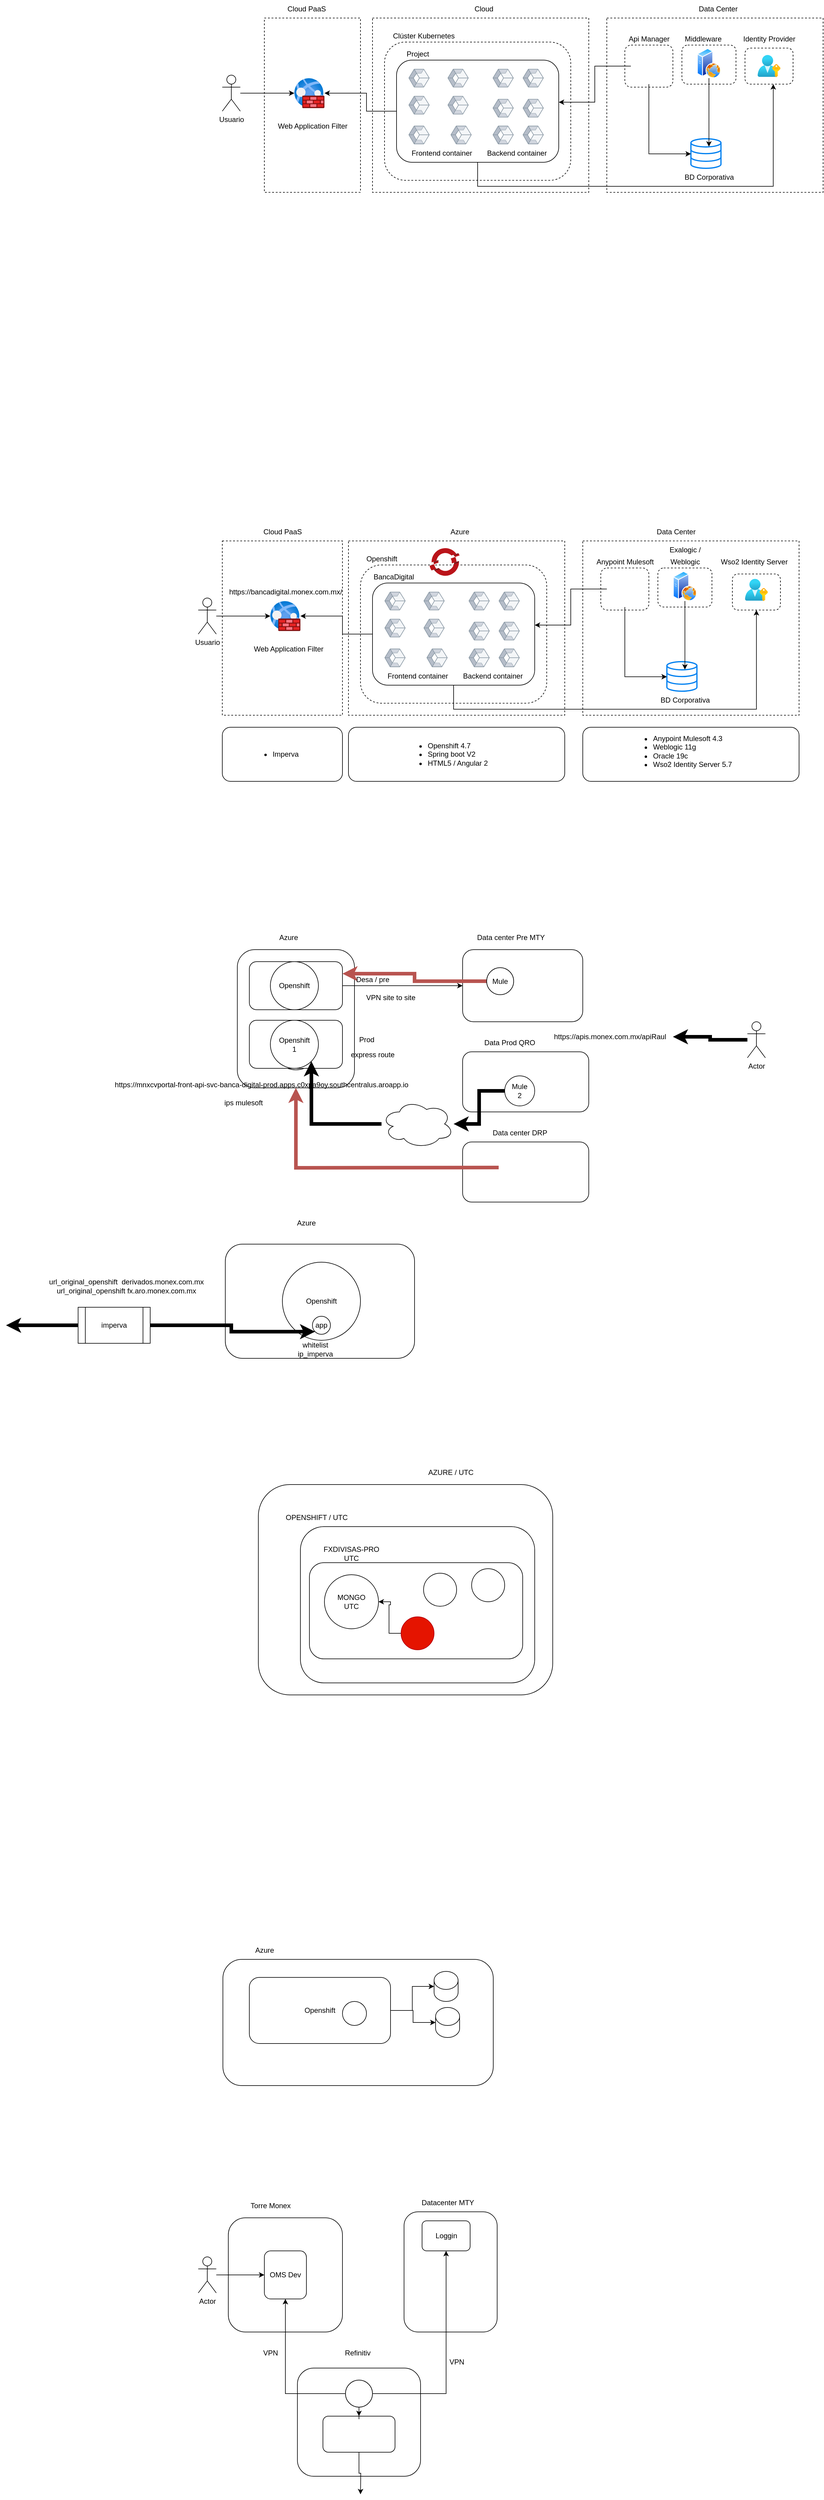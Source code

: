 <mxfile version="21.1.7" type="github">
  <diagram id="5sx0JKpwkeIpEaDB6d_M" name="Página-1">
    <mxGraphModel dx="1894" dy="413" grid="1" gridSize="10" guides="1" tooltips="1" connect="1" arrows="1" fold="1" page="1" pageScale="1" pageWidth="1100" pageHeight="850" math="0" shadow="0">
      <root>
        <mxCell id="0" />
        <mxCell id="1" parent="0" />
        <mxCell id="AOJwUy35XkBBClN1Ieuf-7" value="" style="rounded=0;whiteSpace=wrap;html=1;dashed=1;" parent="1" vertex="1">
          <mxGeometry x="120" y="230" width="160" height="290" as="geometry" />
        </mxCell>
        <mxCell id="AOJwUy35XkBBClN1Ieuf-3" value="" style="aspect=fixed;html=1;points=[];align=center;image;fontSize=12;image=img/lib/azure2/networking/Web_Application_Firewall_Policies_WAF.svg;" parent="1" vertex="1">
          <mxGeometry x="170" y="330" width="50" height="50" as="geometry" />
        </mxCell>
        <mxCell id="AOJwUy35XkBBClN1Ieuf-5" style="edgeStyle=orthogonalEdgeStyle;rounded=0;orthogonalLoop=1;jettySize=auto;html=1;" parent="1" source="AOJwUy35XkBBClN1Ieuf-4" target="AOJwUy35XkBBClN1Ieuf-3" edge="1">
          <mxGeometry relative="1" as="geometry" />
        </mxCell>
        <mxCell id="AOJwUy35XkBBClN1Ieuf-4" value="Usuario" style="shape=umlActor;verticalLabelPosition=bottom;verticalAlign=top;html=1;outlineConnect=0;" parent="1" vertex="1">
          <mxGeometry x="50" y="325" width="30" height="60" as="geometry" />
        </mxCell>
        <mxCell id="AOJwUy35XkBBClN1Ieuf-6" value="Web Application Filter" style="text;html=1;align=center;verticalAlign=middle;resizable=0;points=[];autosize=1;strokeColor=none;fillColor=none;" parent="1" vertex="1">
          <mxGeometry x="130" y="395" width="140" height="30" as="geometry" />
        </mxCell>
        <mxCell id="AOJwUy35XkBBClN1Ieuf-9" value="" style="rounded=0;whiteSpace=wrap;html=1;dashed=1;" parent="1" vertex="1">
          <mxGeometry x="300" y="230" width="360" height="290" as="geometry" />
        </mxCell>
        <mxCell id="AOJwUy35XkBBClN1Ieuf-10" value="Cloud" style="text;html=1;align=center;verticalAlign=middle;resizable=0;points=[];autosize=1;strokeColor=none;fillColor=none;" parent="1" vertex="1">
          <mxGeometry x="460" y="200" width="50" height="30" as="geometry" />
        </mxCell>
        <mxCell id="AOJwUy35XkBBClN1Ieuf-11" value="" style="rounded=1;whiteSpace=wrap;html=1;dashed=1;" parent="1" vertex="1">
          <mxGeometry x="320" y="270" width="310" height="230" as="geometry" />
        </mxCell>
        <mxCell id="AOJwUy35XkBBClN1Ieuf-12" value="" style="rounded=0;whiteSpace=wrap;html=1;dashed=1;" parent="1" vertex="1">
          <mxGeometry x="690" y="230" width="360" height="290" as="geometry" />
        </mxCell>
        <mxCell id="AOJwUy35XkBBClN1Ieuf-13" value="Cloud PaaS" style="text;html=1;align=center;verticalAlign=middle;resizable=0;points=[];autosize=1;strokeColor=none;fillColor=none;" parent="1" vertex="1">
          <mxGeometry x="145" y="200" width="90" height="30" as="geometry" />
        </mxCell>
        <mxCell id="AOJwUy35XkBBClN1Ieuf-14" value="Data Center" style="text;html=1;align=center;verticalAlign=middle;resizable=0;points=[];autosize=1;strokeColor=none;fillColor=none;" parent="1" vertex="1">
          <mxGeometry x="830" y="200" width="90" height="30" as="geometry" />
        </mxCell>
        <mxCell id="AOJwUy35XkBBClN1Ieuf-15" value="" style="html=1;verticalLabelPosition=bottom;align=center;labelBackgroundColor=#ffffff;verticalAlign=top;strokeWidth=2;strokeColor=#0080F0;shadow=0;dashed=0;shape=mxgraph.ios7.icons.data;" parent="1" vertex="1">
          <mxGeometry x="830" y="430.9" width="50" height="49.1" as="geometry" />
        </mxCell>
        <mxCell id="AOJwUy35XkBBClN1Ieuf-16" value="BD Corporativa" style="text;html=1;align=center;verticalAlign=middle;resizable=0;points=[];autosize=1;strokeColor=none;fillColor=none;" parent="1" vertex="1">
          <mxGeometry x="805" y="480" width="110" height="30" as="geometry" />
        </mxCell>
        <mxCell id="AOJwUy35XkBBClN1Ieuf-19" value="" style="rounded=1;whiteSpace=wrap;html=1;dashed=1;" parent="1" vertex="1">
          <mxGeometry x="920" y="280" width="80" height="60" as="geometry" />
        </mxCell>
        <mxCell id="AOJwUy35XkBBClN1Ieuf-18" value="" style="aspect=fixed;html=1;points=[];align=center;image;fontSize=12;image=img/lib/azure2/azure_stack/User_Subscriptions.svg;dashed=1;" parent="1" vertex="1">
          <mxGeometry x="941" y="291.56" width="38" height="36.88" as="geometry" />
        </mxCell>
        <mxCell id="AOJwUy35XkBBClN1Ieuf-20" value="Identity Provider" style="text;html=1;align=center;verticalAlign=middle;resizable=0;points=[];autosize=1;strokeColor=none;fillColor=none;" parent="1" vertex="1">
          <mxGeometry x="905" y="250" width="110" height="30" as="geometry" />
        </mxCell>
        <mxCell id="AOJwUy35XkBBClN1Ieuf-21" value="" style="rounded=1;whiteSpace=wrap;html=1;dashed=1;" parent="1" vertex="1">
          <mxGeometry x="720" y="275" width="80" height="70" as="geometry" />
        </mxCell>
        <mxCell id="AOJwUy35XkBBClN1Ieuf-22" value="Api Manager" style="text;html=1;align=center;verticalAlign=middle;resizable=0;points=[];autosize=1;strokeColor=none;fillColor=none;" parent="1" vertex="1">
          <mxGeometry x="715" y="250" width="90" height="30" as="geometry" />
        </mxCell>
        <mxCell id="AOJwUy35XkBBClN1Ieuf-46" style="edgeStyle=orthogonalEdgeStyle;rounded=0;orthogonalLoop=1;jettySize=auto;html=1;" parent="1" source="AOJwUy35XkBBClN1Ieuf-24" target="AOJwUy35XkBBClN1Ieuf-15" edge="1">
          <mxGeometry relative="1" as="geometry">
            <Array as="points">
              <mxPoint x="760" y="456" />
            </Array>
          </mxGeometry>
        </mxCell>
        <mxCell id="AOJwUy35XkBBClN1Ieuf-48" style="edgeStyle=orthogonalEdgeStyle;rounded=0;orthogonalLoop=1;jettySize=auto;html=1;entryX=1;entryY=0.412;entryDx=0;entryDy=0;entryPerimeter=0;" parent="1" source="AOJwUy35XkBBClN1Ieuf-24" target="AOJwUy35XkBBClN1Ieuf-30" edge="1">
          <mxGeometry relative="1" as="geometry" />
        </mxCell>
        <mxCell id="AOJwUy35XkBBClN1Ieuf-24" value="" style="shape=image;verticalLabelPosition=bottom;labelBackgroundColor=default;verticalAlign=top;aspect=fixed;imageAspect=0;image=https://blogs.sap.com/wp-content/uploads/2018/08/API.png;" parent="1" vertex="1">
          <mxGeometry x="730" y="280" width="60" height="60" as="geometry" />
        </mxCell>
        <mxCell id="AOJwUy35XkBBClN1Ieuf-25" value="Clúster Kubernetes" style="text;html=1;align=center;verticalAlign=middle;resizable=0;points=[];autosize=1;strokeColor=none;fillColor=none;" parent="1" vertex="1">
          <mxGeometry x="320" y="245" width="130" height="30" as="geometry" />
        </mxCell>
        <mxCell id="AOJwUy35XkBBClN1Ieuf-27" value="" style="rounded=1;whiteSpace=wrap;html=1;dashed=1;" parent="1" vertex="1">
          <mxGeometry x="815" y="275" width="90" height="65" as="geometry" />
        </mxCell>
        <mxCell id="AOJwUy35XkBBClN1Ieuf-28" value="Middleware" style="text;html=1;align=center;verticalAlign=middle;resizable=0;points=[];autosize=1;strokeColor=none;fillColor=none;" parent="1" vertex="1">
          <mxGeometry x="810" y="250" width="80" height="30" as="geometry" />
        </mxCell>
        <mxCell id="AOJwUy35XkBBClN1Ieuf-47" style="edgeStyle=orthogonalEdgeStyle;rounded=0;orthogonalLoop=1;jettySize=auto;html=1;entryX=0.6;entryY=0.267;entryDx=0;entryDy=0;entryPerimeter=0;" parent="1" source="AOJwUy35XkBBClN1Ieuf-29" target="AOJwUy35XkBBClN1Ieuf-15" edge="1">
          <mxGeometry relative="1" as="geometry" />
        </mxCell>
        <mxCell id="AOJwUy35XkBBClN1Ieuf-29" value="" style="aspect=fixed;perimeter=ellipsePerimeter;html=1;align=center;shadow=0;dashed=0;spacingTop=3;image;image=img/lib/active_directory/web_server.svg;" parent="1" vertex="1">
          <mxGeometry x="840" y="280" width="40" height="50" as="geometry" />
        </mxCell>
        <mxCell id="AOJwUy35XkBBClN1Ieuf-52" style="edgeStyle=orthogonalEdgeStyle;rounded=0;orthogonalLoop=1;jettySize=auto;html=1;entryX=0.588;entryY=1;entryDx=0;entryDy=0;entryPerimeter=0;" parent="1" source="AOJwUy35XkBBClN1Ieuf-30" target="AOJwUy35XkBBClN1Ieuf-19" edge="1">
          <mxGeometry relative="1" as="geometry">
            <Array as="points">
              <mxPoint x="475" y="510" />
              <mxPoint x="967" y="510" />
            </Array>
          </mxGeometry>
        </mxCell>
        <mxCell id="AOJwUy35XkBBClN1Ieuf-30" value="" style="rounded=1;whiteSpace=wrap;html=1;" parent="1" vertex="1">
          <mxGeometry x="340" y="300" width="270" height="170" as="geometry" />
        </mxCell>
        <mxCell id="AOJwUy35XkBBClN1Ieuf-31" value="Project" style="text;html=1;align=center;verticalAlign=middle;resizable=0;points=[];autosize=1;strokeColor=none;fillColor=none;" parent="1" vertex="1">
          <mxGeometry x="345" y="275" width="60" height="30" as="geometry" />
        </mxCell>
        <mxCell id="AOJwUy35XkBBClN1Ieuf-32" value="" style="aspect=fixed;perimeter=ellipsePerimeter;html=1;align=center;fontSize=12;verticalAlign=top;fontColor=#364149;shadow=0;dashed=0;image;image=img/lib/cumulus/container.svg;" parent="1" vertex="1">
          <mxGeometry x="360" y="314.45" width="35" height="31.12" as="geometry" />
        </mxCell>
        <mxCell id="AOJwUy35XkBBClN1Ieuf-33" value="" style="aspect=fixed;perimeter=ellipsePerimeter;html=1;align=center;fontSize=12;verticalAlign=top;fontColor=#364149;shadow=0;dashed=0;image;image=img/lib/cumulus/container.svg;" parent="1" vertex="1">
          <mxGeometry x="360" y="359.44" width="35" height="31.12" as="geometry" />
        </mxCell>
        <mxCell id="AOJwUy35XkBBClN1Ieuf-34" value="" style="aspect=fixed;perimeter=ellipsePerimeter;html=1;align=center;fontSize=12;verticalAlign=top;fontColor=#364149;shadow=0;dashed=0;image;image=img/lib/cumulus/container.svg;" parent="1" vertex="1">
          <mxGeometry x="425" y="314.45" width="35" height="31.12" as="geometry" />
        </mxCell>
        <mxCell id="AOJwUy35XkBBClN1Ieuf-35" value="" style="aspect=fixed;perimeter=ellipsePerimeter;html=1;align=center;fontSize=12;verticalAlign=top;fontColor=#364149;shadow=0;dashed=0;image;image=img/lib/cumulus/container.svg;" parent="1" vertex="1">
          <mxGeometry x="425" y="359.44" width="35" height="31.12" as="geometry" />
        </mxCell>
        <mxCell id="AOJwUy35XkBBClN1Ieuf-36" value="" style="aspect=fixed;perimeter=ellipsePerimeter;html=1;align=center;fontSize=12;verticalAlign=top;fontColor=#364149;shadow=0;dashed=0;image;image=img/lib/cumulus/container.svg;" parent="1" vertex="1">
          <mxGeometry x="360" y="409" width="35" height="31.12" as="geometry" />
        </mxCell>
        <mxCell id="AOJwUy35XkBBClN1Ieuf-37" value="" style="aspect=fixed;perimeter=ellipsePerimeter;html=1;align=center;fontSize=12;verticalAlign=top;fontColor=#364149;shadow=0;dashed=0;image;image=img/lib/cumulus/container.svg;" parent="1" vertex="1">
          <mxGeometry x="430" y="409" width="35" height="31.12" as="geometry" />
        </mxCell>
        <mxCell id="AOJwUy35XkBBClN1Ieuf-38" value="" style="aspect=fixed;perimeter=ellipsePerimeter;html=1;align=center;fontSize=12;verticalAlign=top;fontColor=#364149;shadow=0;dashed=0;image;image=img/lib/cumulus/container.svg;" parent="1" vertex="1">
          <mxGeometry x="500" y="314.45" width="35" height="31.12" as="geometry" />
        </mxCell>
        <mxCell id="AOJwUy35XkBBClN1Ieuf-39" value="" style="aspect=fixed;perimeter=ellipsePerimeter;html=1;align=center;fontSize=12;verticalAlign=top;fontColor=#364149;shadow=0;dashed=0;image;image=img/lib/cumulus/container.svg;" parent="1" vertex="1">
          <mxGeometry x="500" y="364.44" width="35" height="31.12" as="geometry" />
        </mxCell>
        <mxCell id="AOJwUy35XkBBClN1Ieuf-40" value="" style="aspect=fixed;perimeter=ellipsePerimeter;html=1;align=center;fontSize=12;verticalAlign=top;fontColor=#364149;shadow=0;dashed=0;image;image=img/lib/cumulus/container.svg;" parent="1" vertex="1">
          <mxGeometry x="500" y="409" width="35" height="31.12" as="geometry" />
        </mxCell>
        <mxCell id="AOJwUy35XkBBClN1Ieuf-41" value="" style="aspect=fixed;perimeter=ellipsePerimeter;html=1;align=center;fontSize=12;verticalAlign=top;fontColor=#364149;shadow=0;dashed=0;image;image=img/lib/cumulus/container.svg;" parent="1" vertex="1">
          <mxGeometry x="550" y="314.45" width="35" height="31.12" as="geometry" />
        </mxCell>
        <mxCell id="AOJwUy35XkBBClN1Ieuf-42" value="" style="aspect=fixed;perimeter=ellipsePerimeter;html=1;align=center;fontSize=12;verticalAlign=top;fontColor=#364149;shadow=0;dashed=0;image;image=img/lib/cumulus/container.svg;" parent="1" vertex="1">
          <mxGeometry x="550" y="364.44" width="35" height="31.12" as="geometry" />
        </mxCell>
        <mxCell id="AOJwUy35XkBBClN1Ieuf-43" value="" style="aspect=fixed;perimeter=ellipsePerimeter;html=1;align=center;fontSize=12;verticalAlign=top;fontColor=#364149;shadow=0;dashed=0;image;image=img/lib/cumulus/container.svg;" parent="1" vertex="1">
          <mxGeometry x="550" y="409" width="35" height="31.12" as="geometry" />
        </mxCell>
        <mxCell id="AOJwUy35XkBBClN1Ieuf-44" value="Frontend container" style="text;html=1;align=center;verticalAlign=middle;resizable=0;points=[];autosize=1;strokeColor=none;fillColor=none;" parent="1" vertex="1">
          <mxGeometry x="355" y="440.12" width="120" height="30" as="geometry" />
        </mxCell>
        <mxCell id="AOJwUy35XkBBClN1Ieuf-45" value="Backend container" style="text;html=1;align=center;verticalAlign=middle;resizable=0;points=[];autosize=1;strokeColor=none;fillColor=none;" parent="1" vertex="1">
          <mxGeometry x="480" y="440.45" width="120" height="30" as="geometry" />
        </mxCell>
        <mxCell id="AOJwUy35XkBBClN1Ieuf-50" style="edgeStyle=orthogonalEdgeStyle;rounded=0;orthogonalLoop=1;jettySize=auto;html=1;exitX=0;exitY=0.5;exitDx=0;exitDy=0;" parent="1" source="AOJwUy35XkBBClN1Ieuf-30" target="AOJwUy35XkBBClN1Ieuf-3" edge="1">
          <mxGeometry relative="1" as="geometry">
            <Array as="points">
              <mxPoint x="290" y="385" />
              <mxPoint x="290" y="355" />
            </Array>
          </mxGeometry>
        </mxCell>
        <mxCell id="AOJwUy35XkBBClN1Ieuf-53" value="" style="rounded=0;whiteSpace=wrap;html=1;dashed=1;" parent="1" vertex="1">
          <mxGeometry x="50" y="1100" width="200" height="290" as="geometry" />
        </mxCell>
        <mxCell id="AOJwUy35XkBBClN1Ieuf-54" value="" style="aspect=fixed;html=1;points=[];align=center;image;fontSize=12;image=img/lib/azure2/networking/Web_Application_Firewall_Policies_WAF.svg;" parent="1" vertex="1">
          <mxGeometry x="130" y="1200" width="50" height="50" as="geometry" />
        </mxCell>
        <mxCell id="AOJwUy35XkBBClN1Ieuf-55" style="edgeStyle=orthogonalEdgeStyle;rounded=0;orthogonalLoop=1;jettySize=auto;html=1;" parent="1" source="AOJwUy35XkBBClN1Ieuf-56" target="AOJwUy35XkBBClN1Ieuf-54" edge="1">
          <mxGeometry relative="1" as="geometry" />
        </mxCell>
        <mxCell id="AOJwUy35XkBBClN1Ieuf-56" value="Usuario" style="shape=umlActor;verticalLabelPosition=bottom;verticalAlign=top;html=1;outlineConnect=0;" parent="1" vertex="1">
          <mxGeometry x="10" y="1195" width="30" height="60" as="geometry" />
        </mxCell>
        <mxCell id="AOJwUy35XkBBClN1Ieuf-57" value="Web Application Filter" style="text;html=1;align=center;verticalAlign=middle;resizable=0;points=[];autosize=1;strokeColor=none;fillColor=none;" parent="1" vertex="1">
          <mxGeometry x="90" y="1265" width="140" height="30" as="geometry" />
        </mxCell>
        <mxCell id="AOJwUy35XkBBClN1Ieuf-58" value="" style="rounded=0;whiteSpace=wrap;html=1;dashed=1;" parent="1" vertex="1">
          <mxGeometry x="260" y="1100" width="360" height="290" as="geometry" />
        </mxCell>
        <mxCell id="AOJwUy35XkBBClN1Ieuf-59" value="Azure" style="text;html=1;align=center;verticalAlign=middle;resizable=0;points=[];autosize=1;strokeColor=none;fillColor=none;" parent="1" vertex="1">
          <mxGeometry x="420" y="1070" width="50" height="30" as="geometry" />
        </mxCell>
        <mxCell id="AOJwUy35XkBBClN1Ieuf-60" value="" style="rounded=1;whiteSpace=wrap;html=1;dashed=1;" parent="1" vertex="1">
          <mxGeometry x="280" y="1140" width="310" height="230" as="geometry" />
        </mxCell>
        <mxCell id="AOJwUy35XkBBClN1Ieuf-61" value="" style="rounded=0;whiteSpace=wrap;html=1;dashed=1;" parent="1" vertex="1">
          <mxGeometry x="650" y="1100" width="360" height="290" as="geometry" />
        </mxCell>
        <mxCell id="AOJwUy35XkBBClN1Ieuf-62" value="Cloud PaaS" style="text;html=1;align=center;verticalAlign=middle;resizable=0;points=[];autosize=1;strokeColor=none;fillColor=none;" parent="1" vertex="1">
          <mxGeometry x="105" y="1070" width="90" height="30" as="geometry" />
        </mxCell>
        <mxCell id="AOJwUy35XkBBClN1Ieuf-63" value="Data Center" style="text;html=1;align=center;verticalAlign=middle;resizable=0;points=[];autosize=1;strokeColor=none;fillColor=none;" parent="1" vertex="1">
          <mxGeometry x="760" y="1070" width="90" height="30" as="geometry" />
        </mxCell>
        <mxCell id="AOJwUy35XkBBClN1Ieuf-64" value="" style="html=1;verticalLabelPosition=bottom;align=center;labelBackgroundColor=#ffffff;verticalAlign=top;strokeWidth=2;strokeColor=#0080F0;shadow=0;dashed=0;shape=mxgraph.ios7.icons.data;" parent="1" vertex="1">
          <mxGeometry x="790" y="1300.9" width="50" height="49.1" as="geometry" />
        </mxCell>
        <mxCell id="AOJwUy35XkBBClN1Ieuf-65" value="BD Corporativa" style="text;html=1;align=center;verticalAlign=middle;resizable=0;points=[];autosize=1;strokeColor=none;fillColor=none;" parent="1" vertex="1">
          <mxGeometry x="765" y="1350" width="110" height="30" as="geometry" />
        </mxCell>
        <mxCell id="AOJwUy35XkBBClN1Ieuf-66" value="" style="rounded=1;whiteSpace=wrap;html=1;dashed=1;" parent="1" vertex="1">
          <mxGeometry x="899" y="1155" width="80" height="60" as="geometry" />
        </mxCell>
        <mxCell id="AOJwUy35XkBBClN1Ieuf-67" value="" style="aspect=fixed;html=1;points=[];align=center;image;fontSize=12;image=img/lib/azure2/azure_stack/User_Subscriptions.svg;dashed=1;" parent="1" vertex="1">
          <mxGeometry x="920" y="1163.12" width="38" height="36.88" as="geometry" />
        </mxCell>
        <mxCell id="AOJwUy35XkBBClN1Ieuf-68" value="Wso2 Identity Server" style="text;html=1;align=center;verticalAlign=middle;resizable=0;points=[];autosize=1;strokeColor=none;fillColor=none;" parent="1" vertex="1">
          <mxGeometry x="870" y="1120" width="130" height="30" as="geometry" />
        </mxCell>
        <mxCell id="AOJwUy35XkBBClN1Ieuf-69" value="" style="rounded=1;whiteSpace=wrap;html=1;dashed=1;" parent="1" vertex="1">
          <mxGeometry x="680" y="1145" width="80" height="70" as="geometry" />
        </mxCell>
        <mxCell id="AOJwUy35XkBBClN1Ieuf-70" value="Anypoint Mulesoft" style="text;html=1;align=center;verticalAlign=middle;resizable=0;points=[];autosize=1;strokeColor=none;fillColor=none;" parent="1" vertex="1">
          <mxGeometry x="660" y="1120" width="120" height="30" as="geometry" />
        </mxCell>
        <mxCell id="AOJwUy35XkBBClN1Ieuf-71" style="edgeStyle=orthogonalEdgeStyle;rounded=0;orthogonalLoop=1;jettySize=auto;html=1;" parent="1" source="AOJwUy35XkBBClN1Ieuf-73" target="AOJwUy35XkBBClN1Ieuf-64" edge="1">
          <mxGeometry relative="1" as="geometry">
            <Array as="points">
              <mxPoint x="720" y="1326" />
            </Array>
          </mxGeometry>
        </mxCell>
        <mxCell id="AOJwUy35XkBBClN1Ieuf-72" style="edgeStyle=orthogonalEdgeStyle;rounded=0;orthogonalLoop=1;jettySize=auto;html=1;entryX=1;entryY=0.412;entryDx=0;entryDy=0;entryPerimeter=0;" parent="1" source="AOJwUy35XkBBClN1Ieuf-73" target="AOJwUy35XkBBClN1Ieuf-80" edge="1">
          <mxGeometry relative="1" as="geometry" />
        </mxCell>
        <mxCell id="AOJwUy35XkBBClN1Ieuf-73" value="" style="shape=image;verticalLabelPosition=bottom;labelBackgroundColor=default;verticalAlign=top;aspect=fixed;imageAspect=0;image=https://blogs.sap.com/wp-content/uploads/2018/08/API.png;" parent="1" vertex="1">
          <mxGeometry x="690" y="1150" width="60" height="60" as="geometry" />
        </mxCell>
        <mxCell id="AOJwUy35XkBBClN1Ieuf-74" value="Openshift" style="text;html=1;align=center;verticalAlign=middle;resizable=0;points=[];autosize=1;strokeColor=none;fillColor=none;" parent="1" vertex="1">
          <mxGeometry x="280" y="1115" width="70" height="30" as="geometry" />
        </mxCell>
        <mxCell id="AOJwUy35XkBBClN1Ieuf-75" value="" style="rounded=1;whiteSpace=wrap;html=1;dashed=1;" parent="1" vertex="1">
          <mxGeometry x="775" y="1145" width="90" height="65" as="geometry" />
        </mxCell>
        <mxCell id="AOJwUy35XkBBClN1Ieuf-76" value="Exalogic /" style="text;html=1;align=center;verticalAlign=middle;resizable=0;points=[];autosize=1;strokeColor=none;fillColor=none;" parent="1" vertex="1">
          <mxGeometry x="780" y="1100" width="80" height="30" as="geometry" />
        </mxCell>
        <mxCell id="AOJwUy35XkBBClN1Ieuf-77" style="edgeStyle=orthogonalEdgeStyle;rounded=0;orthogonalLoop=1;jettySize=auto;html=1;entryX=0.6;entryY=0.267;entryDx=0;entryDy=0;entryPerimeter=0;" parent="1" source="AOJwUy35XkBBClN1Ieuf-78" target="AOJwUy35XkBBClN1Ieuf-64" edge="1">
          <mxGeometry relative="1" as="geometry" />
        </mxCell>
        <mxCell id="AOJwUy35XkBBClN1Ieuf-78" value="" style="aspect=fixed;perimeter=ellipsePerimeter;html=1;align=center;shadow=0;dashed=0;spacingTop=3;image;image=img/lib/active_directory/web_server.svg;" parent="1" vertex="1">
          <mxGeometry x="800" y="1150" width="40" height="50" as="geometry" />
        </mxCell>
        <mxCell id="AOJwUy35XkBBClN1Ieuf-99" style="edgeStyle=orthogonalEdgeStyle;rounded=0;orthogonalLoop=1;jettySize=auto;html=1;entryX=0.5;entryY=1;entryDx=0;entryDy=0;" parent="1" source="AOJwUy35XkBBClN1Ieuf-80" target="AOJwUy35XkBBClN1Ieuf-66" edge="1">
          <mxGeometry relative="1" as="geometry">
            <Array as="points">
              <mxPoint x="435" y="1380" />
              <mxPoint x="939" y="1380" />
            </Array>
          </mxGeometry>
        </mxCell>
        <mxCell id="AOJwUy35XkBBClN1Ieuf-80" value="" style="rounded=1;whiteSpace=wrap;html=1;" parent="1" vertex="1">
          <mxGeometry x="300" y="1170" width="270" height="170" as="geometry" />
        </mxCell>
        <mxCell id="AOJwUy35XkBBClN1Ieuf-81" value="BancaDigital" style="text;html=1;align=center;verticalAlign=middle;resizable=0;points=[];autosize=1;strokeColor=none;fillColor=none;" parent="1" vertex="1">
          <mxGeometry x="290" y="1145" width="90" height="30" as="geometry" />
        </mxCell>
        <mxCell id="AOJwUy35XkBBClN1Ieuf-82" value="" style="aspect=fixed;perimeter=ellipsePerimeter;html=1;align=center;fontSize=12;verticalAlign=top;fontColor=#364149;shadow=0;dashed=0;image;image=img/lib/cumulus/container.svg;" parent="1" vertex="1">
          <mxGeometry x="320" y="1184.45" width="35" height="31.12" as="geometry" />
        </mxCell>
        <mxCell id="AOJwUy35XkBBClN1Ieuf-83" value="" style="aspect=fixed;perimeter=ellipsePerimeter;html=1;align=center;fontSize=12;verticalAlign=top;fontColor=#364149;shadow=0;dashed=0;image;image=img/lib/cumulus/container.svg;" parent="1" vertex="1">
          <mxGeometry x="320" y="1229.44" width="35" height="31.12" as="geometry" />
        </mxCell>
        <mxCell id="AOJwUy35XkBBClN1Ieuf-84" value="" style="aspect=fixed;perimeter=ellipsePerimeter;html=1;align=center;fontSize=12;verticalAlign=top;fontColor=#364149;shadow=0;dashed=0;image;image=img/lib/cumulus/container.svg;" parent="1" vertex="1">
          <mxGeometry x="385" y="1184.45" width="35" height="31.12" as="geometry" />
        </mxCell>
        <mxCell id="AOJwUy35XkBBClN1Ieuf-85" value="" style="aspect=fixed;perimeter=ellipsePerimeter;html=1;align=center;fontSize=12;verticalAlign=top;fontColor=#364149;shadow=0;dashed=0;image;image=img/lib/cumulus/container.svg;" parent="1" vertex="1">
          <mxGeometry x="385" y="1229.44" width="35" height="31.12" as="geometry" />
        </mxCell>
        <mxCell id="AOJwUy35XkBBClN1Ieuf-86" value="" style="aspect=fixed;perimeter=ellipsePerimeter;html=1;align=center;fontSize=12;verticalAlign=top;fontColor=#364149;shadow=0;dashed=0;image;image=img/lib/cumulus/container.svg;" parent="1" vertex="1">
          <mxGeometry x="320" y="1279" width="35" height="31.12" as="geometry" />
        </mxCell>
        <mxCell id="AOJwUy35XkBBClN1Ieuf-87" value="" style="aspect=fixed;perimeter=ellipsePerimeter;html=1;align=center;fontSize=12;verticalAlign=top;fontColor=#364149;shadow=0;dashed=0;image;image=img/lib/cumulus/container.svg;" parent="1" vertex="1">
          <mxGeometry x="390" y="1279" width="35" height="31.12" as="geometry" />
        </mxCell>
        <mxCell id="AOJwUy35XkBBClN1Ieuf-88" value="" style="aspect=fixed;perimeter=ellipsePerimeter;html=1;align=center;fontSize=12;verticalAlign=top;fontColor=#364149;shadow=0;dashed=0;image;image=img/lib/cumulus/container.svg;" parent="1" vertex="1">
          <mxGeometry x="460" y="1184.45" width="35" height="31.12" as="geometry" />
        </mxCell>
        <mxCell id="AOJwUy35XkBBClN1Ieuf-89" value="" style="aspect=fixed;perimeter=ellipsePerimeter;html=1;align=center;fontSize=12;verticalAlign=top;fontColor=#364149;shadow=0;dashed=0;image;image=img/lib/cumulus/container.svg;" parent="1" vertex="1">
          <mxGeometry x="460" y="1234.44" width="35" height="31.12" as="geometry" />
        </mxCell>
        <mxCell id="AOJwUy35XkBBClN1Ieuf-90" value="" style="aspect=fixed;perimeter=ellipsePerimeter;html=1;align=center;fontSize=12;verticalAlign=top;fontColor=#364149;shadow=0;dashed=0;image;image=img/lib/cumulus/container.svg;" parent="1" vertex="1">
          <mxGeometry x="460" y="1279" width="35" height="31.12" as="geometry" />
        </mxCell>
        <mxCell id="AOJwUy35XkBBClN1Ieuf-91" value="" style="aspect=fixed;perimeter=ellipsePerimeter;html=1;align=center;fontSize=12;verticalAlign=top;fontColor=#364149;shadow=0;dashed=0;image;image=img/lib/cumulus/container.svg;" parent="1" vertex="1">
          <mxGeometry x="510" y="1184.45" width="35" height="31.12" as="geometry" />
        </mxCell>
        <mxCell id="AOJwUy35XkBBClN1Ieuf-92" value="" style="aspect=fixed;perimeter=ellipsePerimeter;html=1;align=center;fontSize=12;verticalAlign=top;fontColor=#364149;shadow=0;dashed=0;image;image=img/lib/cumulus/container.svg;" parent="1" vertex="1">
          <mxGeometry x="510" y="1234.44" width="35" height="31.12" as="geometry" />
        </mxCell>
        <mxCell id="AOJwUy35XkBBClN1Ieuf-93" value="" style="aspect=fixed;perimeter=ellipsePerimeter;html=1;align=center;fontSize=12;verticalAlign=top;fontColor=#364149;shadow=0;dashed=0;image;image=img/lib/cumulus/container.svg;" parent="1" vertex="1">
          <mxGeometry x="510" y="1279" width="35" height="31.12" as="geometry" />
        </mxCell>
        <mxCell id="AOJwUy35XkBBClN1Ieuf-94" value="Frontend container" style="text;html=1;align=center;verticalAlign=middle;resizable=0;points=[];autosize=1;strokeColor=none;fillColor=none;" parent="1" vertex="1">
          <mxGeometry x="315" y="1310.12" width="120" height="30" as="geometry" />
        </mxCell>
        <mxCell id="AOJwUy35XkBBClN1Ieuf-95" value="Backend container" style="text;html=1;align=center;verticalAlign=middle;resizable=0;points=[];autosize=1;strokeColor=none;fillColor=none;" parent="1" vertex="1">
          <mxGeometry x="440" y="1310.45" width="120" height="30" as="geometry" />
        </mxCell>
        <mxCell id="AOJwUy35XkBBClN1Ieuf-96" style="edgeStyle=orthogonalEdgeStyle;rounded=0;orthogonalLoop=1;jettySize=auto;html=1;exitX=0;exitY=0.5;exitDx=0;exitDy=0;" parent="1" source="AOJwUy35XkBBClN1Ieuf-80" target="AOJwUy35XkBBClN1Ieuf-54" edge="1">
          <mxGeometry relative="1" as="geometry">
            <Array as="points">
              <mxPoint x="250" y="1255" />
              <mxPoint x="250" y="1225" />
            </Array>
          </mxGeometry>
        </mxCell>
        <mxCell id="AOJwUy35XkBBClN1Ieuf-97" value="https://bancadigital.monex.com.mx/" style="text;html=1;align=center;verticalAlign=middle;resizable=0;points=[];autosize=1;strokeColor=none;fillColor=none;" parent="1" vertex="1">
          <mxGeometry x="50" y="1170" width="210" height="30" as="geometry" />
        </mxCell>
        <mxCell id="AOJwUy35XkBBClN1Ieuf-98" value="" style="sketch=0;aspect=fixed;html=1;points=[];align=center;image;fontSize=12;image=img/lib/mscae/OpenShift.svg;rounded=1;" parent="1" vertex="1">
          <mxGeometry x="395" y="1112" width="50" height="46" as="geometry" />
        </mxCell>
        <mxCell id="AOJwUy35XkBBClN1Ieuf-100" value="Weblogic" style="text;html=1;align=center;verticalAlign=middle;resizable=0;points=[];autosize=1;strokeColor=none;fillColor=none;" parent="1" vertex="1">
          <mxGeometry x="785" y="1120" width="70" height="30" as="geometry" />
        </mxCell>
        <mxCell id="AOJwUy35XkBBClN1Ieuf-104" value="" style="rounded=1;whiteSpace=wrap;html=1;" parent="1" vertex="1">
          <mxGeometry x="50" y="1410" width="200" height="90" as="geometry" />
        </mxCell>
        <mxCell id="AOJwUy35XkBBClN1Ieuf-105" value="&lt;div&gt;&lt;br&gt;&lt;/div&gt;" style="text;html=1;align=center;verticalAlign=middle;resizable=0;points=[];autosize=1;strokeColor=none;fillColor=none;" parent="1" vertex="1">
          <mxGeometry x="140" y="1425" width="20" height="30" as="geometry" />
        </mxCell>
        <mxCell id="AOJwUy35XkBBClN1Ieuf-106" value="" style="rounded=1;whiteSpace=wrap;html=1;align=center;" parent="1" vertex="1">
          <mxGeometry x="260" y="1410" width="360" height="90" as="geometry" />
        </mxCell>
        <mxCell id="AOJwUy35XkBBClN1Ieuf-107" value="" style="rounded=1;whiteSpace=wrap;html=1;" parent="1" vertex="1">
          <mxGeometry x="650" y="1410" width="360" height="90" as="geometry" />
        </mxCell>
        <mxCell id="AOJwUy35XkBBClN1Ieuf-108" value="&lt;ul style=&quot;&quot;&gt;&lt;li&gt;Openshift 4.7&lt;/li&gt;&lt;li&gt;Spring boot V2&amp;nbsp;&lt;/li&gt;&lt;li&gt;HTML5 / Angular 2&lt;/li&gt;&lt;/ul&gt;" style="text;html=1;align=left;verticalAlign=middle;resizable=0;points=[];autosize=1;strokeColor=none;fillColor=none;" parent="1" vertex="1">
          <mxGeometry x="350" y="1415" width="160" height="80" as="geometry" />
        </mxCell>
        <mxCell id="AOJwUy35XkBBClN1Ieuf-110" value="&lt;ul&gt;&lt;li&gt;Imperva&lt;/li&gt;&lt;/ul&gt;" style="text;html=1;align=center;verticalAlign=middle;resizable=0;points=[];autosize=1;strokeColor=none;fillColor=none;" parent="1" vertex="1">
          <mxGeometry x="80" y="1430" width="110" height="50" as="geometry" />
        </mxCell>
        <mxCell id="AOJwUy35XkBBClN1Ieuf-111" value="&lt;ul&gt;&lt;li&gt;Anypoint Mulesoft 4.3&lt;/li&gt;&lt;li style=&quot;&quot;&gt;Weblogic 11g&lt;/li&gt;&lt;li style=&quot;&quot;&gt;Oracle 19c&lt;/li&gt;&lt;li style=&quot;&quot;&gt;Wso2 Identity Server 5.7&lt;/li&gt;&lt;/ul&gt;" style="text;html=1;align=left;verticalAlign=middle;resizable=0;points=[];autosize=1;strokeColor=none;fillColor=none;" parent="1" vertex="1">
          <mxGeometry x="725" y="1400" width="190" height="100" as="geometry" />
        </mxCell>
        <mxCell id="Mn-DPgihqNxlA6jPAdbK-2" value="" style="rounded=1;whiteSpace=wrap;html=1;" parent="1" vertex="1">
          <mxGeometry x="75" y="1780" width="195" height="230" as="geometry" />
        </mxCell>
        <mxCell id="Mn-DPgihqNxlA6jPAdbK-4" value="" style="rounded=1;whiteSpace=wrap;html=1;" parent="1" vertex="1">
          <mxGeometry x="450" y="1780" width="200" height="120" as="geometry" />
        </mxCell>
        <mxCell id="Mn-DPgihqNxlA6jPAdbK-5" value="" style="rounded=1;whiteSpace=wrap;html=1;" parent="1" vertex="1">
          <mxGeometry x="450" y="1950" width="210" height="100" as="geometry" />
        </mxCell>
        <mxCell id="Mn-DPgihqNxlA6jPAdbK-6" value="Data center Pre MTY" style="text;html=1;align=center;verticalAlign=middle;resizable=0;points=[];autosize=1;strokeColor=none;fillColor=none;" parent="1" vertex="1">
          <mxGeometry x="460" y="1745" width="140" height="30" as="geometry" />
        </mxCell>
        <mxCell id="Mn-DPgihqNxlA6jPAdbK-7" value="Data Prod QRO" style="text;html=1;align=center;verticalAlign=middle;resizable=0;points=[];autosize=1;strokeColor=none;fillColor=none;" parent="1" vertex="1">
          <mxGeometry x="472.5" y="1920" width="110" height="30" as="geometry" />
        </mxCell>
        <mxCell id="Mn-DPgihqNxlA6jPAdbK-8" value="Azure" style="text;html=1;align=center;verticalAlign=middle;resizable=0;points=[];autosize=1;strokeColor=none;fillColor=none;" parent="1" vertex="1">
          <mxGeometry x="135" y="1745" width="50" height="30" as="geometry" />
        </mxCell>
        <mxCell id="Mn-DPgihqNxlA6jPAdbK-12" value="Openshift" style="ellipse;whiteSpace=wrap;html=1;aspect=fixed;" parent="1" vertex="1">
          <mxGeometry x="132.5" y="1900" width="80" height="80" as="geometry" />
        </mxCell>
        <mxCell id="Mn-DPgihqNxlA6jPAdbK-25" style="edgeStyle=orthogonalEdgeStyle;rounded=0;orthogonalLoop=1;jettySize=auto;html=1;entryX=0;entryY=0.5;entryDx=0;entryDy=0;" parent="1" source="Mn-DPgihqNxlA6jPAdbK-13" target="Mn-DPgihqNxlA6jPAdbK-4" edge="1">
          <mxGeometry relative="1" as="geometry" />
        </mxCell>
        <mxCell id="Mn-DPgihqNxlA6jPAdbK-13" value="" style="rounded=1;whiteSpace=wrap;html=1;" parent="1" vertex="1">
          <mxGeometry x="95" y="1800" width="155" height="80" as="geometry" />
        </mxCell>
        <mxCell id="Mn-DPgihqNxlA6jPAdbK-15" value="Openshift" style="ellipse;whiteSpace=wrap;html=1;aspect=fixed;" parent="1" vertex="1">
          <mxGeometry x="130" y="1800" width="80" height="80" as="geometry" />
        </mxCell>
        <mxCell id="Mn-DPgihqNxlA6jPAdbK-16" value="" style="rounded=1;whiteSpace=wrap;html=1;" parent="1" vertex="1">
          <mxGeometry x="450" y="2100" width="210" height="100" as="geometry" />
        </mxCell>
        <mxCell id="Mn-DPgihqNxlA6jPAdbK-17" value="Data center DRP" style="text;html=1;strokeColor=none;fillColor=none;align=center;verticalAlign=middle;whiteSpace=wrap;rounded=0;" parent="1" vertex="1">
          <mxGeometry x="472.5" y="2070" width="145" height="30" as="geometry" />
        </mxCell>
        <mxCell id="Mn-DPgihqNxlA6jPAdbK-26" style="edgeStyle=orthogonalEdgeStyle;rounded=0;orthogonalLoop=1;jettySize=auto;html=1;entryX=1;entryY=0.25;entryDx=0;entryDy=0;fillColor=#f8cecc;strokeColor=#b85450;strokeWidth=6;" parent="1" source="Mn-DPgihqNxlA6jPAdbK-18" target="Mn-DPgihqNxlA6jPAdbK-13" edge="1">
          <mxGeometry relative="1" as="geometry" />
        </mxCell>
        <mxCell id="Mn-DPgihqNxlA6jPAdbK-18" value="Mule" style="ellipse;whiteSpace=wrap;html=1;aspect=fixed;" parent="1" vertex="1">
          <mxGeometry x="490" y="1810" width="45" height="45" as="geometry" />
        </mxCell>
        <mxCell id="Mn-DPgihqNxlA6jPAdbK-45" style="edgeStyle=orthogonalEdgeStyle;rounded=0;orthogonalLoop=1;jettySize=auto;html=1;strokeWidth=6;" parent="1" source="Mn-DPgihqNxlA6jPAdbK-19" target="Mn-DPgihqNxlA6jPAdbK-44" edge="1">
          <mxGeometry relative="1" as="geometry" />
        </mxCell>
        <mxCell id="Mn-DPgihqNxlA6jPAdbK-19" value="Mule&lt;br&gt;2" style="ellipse;whiteSpace=wrap;html=1;aspect=fixed;" parent="1" vertex="1">
          <mxGeometry x="520" y="1990" width="50" height="50" as="geometry" />
        </mxCell>
        <mxCell id="Mn-DPgihqNxlA6jPAdbK-31" style="edgeStyle=orthogonalEdgeStyle;rounded=0;orthogonalLoop=1;jettySize=auto;html=1;strokeWidth=6;fillColor=#f8cecc;strokeColor=#b85450;" parent="1" target="Mn-DPgihqNxlA6jPAdbK-2" edge="1">
          <mxGeometry relative="1" as="geometry">
            <mxPoint x="510" y="2142.5" as="sourcePoint" />
          </mxGeometry>
        </mxCell>
        <mxCell id="Mn-DPgihqNxlA6jPAdbK-21" value="" style="rounded=1;whiteSpace=wrap;html=1;" parent="1" vertex="1">
          <mxGeometry x="95" y="1897.5" width="155" height="80" as="geometry" />
        </mxCell>
        <mxCell id="Mn-DPgihqNxlA6jPAdbK-22" value="Openshift&lt;br&gt;1" style="ellipse;whiteSpace=wrap;html=1;aspect=fixed;" parent="1" vertex="1">
          <mxGeometry x="130" y="1897.5" width="80" height="80" as="geometry" />
        </mxCell>
        <mxCell id="Mn-DPgihqNxlA6jPAdbK-23" value="Desa / pre" style="text;html=1;align=center;verticalAlign=middle;resizable=0;points=[];autosize=1;strokeColor=none;fillColor=none;" parent="1" vertex="1">
          <mxGeometry x="260" y="1815" width="80" height="30" as="geometry" />
        </mxCell>
        <mxCell id="Mn-DPgihqNxlA6jPAdbK-24" value="Prod" style="text;html=1;align=center;verticalAlign=middle;resizable=0;points=[];autosize=1;strokeColor=none;fillColor=none;" parent="1" vertex="1">
          <mxGeometry x="265" y="1915" width="50" height="30" as="geometry" />
        </mxCell>
        <mxCell id="Mn-DPgihqNxlA6jPAdbK-27" value="VPN site to site" style="text;html=1;align=center;verticalAlign=middle;resizable=0;points=[];autosize=1;strokeColor=none;fillColor=none;" parent="1" vertex="1">
          <mxGeometry x="275" y="1845" width="110" height="30" as="geometry" />
        </mxCell>
        <mxCell id="Mn-DPgihqNxlA6jPAdbK-29" value="express route" style="text;html=1;align=center;verticalAlign=middle;resizable=0;points=[];autosize=1;strokeColor=none;fillColor=none;" parent="1" vertex="1">
          <mxGeometry x="250" y="1940" width="100" height="30" as="geometry" />
        </mxCell>
        <mxCell id="Mn-DPgihqNxlA6jPAdbK-32" value="https://apis.monex.com.mx/apiRaul" style="text;html=1;align=center;verticalAlign=middle;resizable=0;points=[];autosize=1;strokeColor=none;fillColor=none;" parent="1" vertex="1">
          <mxGeometry x="590" y="1910" width="210" height="30" as="geometry" />
        </mxCell>
        <mxCell id="Mn-DPgihqNxlA6jPAdbK-34" style="edgeStyle=orthogonalEdgeStyle;rounded=0;orthogonalLoop=1;jettySize=auto;html=1;strokeWidth=6;" parent="1" source="Mn-DPgihqNxlA6jPAdbK-33" target="Mn-DPgihqNxlA6jPAdbK-32" edge="1">
          <mxGeometry relative="1" as="geometry" />
        </mxCell>
        <mxCell id="Mn-DPgihqNxlA6jPAdbK-33" value="Actor" style="shape=umlActor;verticalLabelPosition=bottom;verticalAlign=top;html=1;outlineConnect=0;" parent="1" vertex="1">
          <mxGeometry x="924" y="1900" width="30" height="60" as="geometry" />
        </mxCell>
        <mxCell id="Mn-DPgihqNxlA6jPAdbK-38" value="https://mnxcvportal-front-api-svc-banca-digital-prod.apps.c0xpa9oy.southcentralus.aroapp.io" style="text;html=1;align=center;verticalAlign=middle;resizable=0;points=[];autosize=1;strokeColor=none;fillColor=none;" parent="1" vertex="1">
          <mxGeometry x="-140" y="1990" width="510" height="30" as="geometry" />
        </mxCell>
        <mxCell id="Mn-DPgihqNxlA6jPAdbK-41" value="ips mulesoft" style="text;html=1;align=center;verticalAlign=middle;resizable=0;points=[];autosize=1;strokeColor=none;fillColor=none;" parent="1" vertex="1">
          <mxGeometry x="40" y="2020" width="90" height="30" as="geometry" />
        </mxCell>
        <mxCell id="Mn-DPgihqNxlA6jPAdbK-46" style="edgeStyle=orthogonalEdgeStyle;rounded=0;orthogonalLoop=1;jettySize=auto;html=1;entryX=1;entryY=1;entryDx=0;entryDy=0;strokeWidth=6;" parent="1" source="Mn-DPgihqNxlA6jPAdbK-44" target="Mn-DPgihqNxlA6jPAdbK-22" edge="1">
          <mxGeometry relative="1" as="geometry" />
        </mxCell>
        <mxCell id="Mn-DPgihqNxlA6jPAdbK-44" value="" style="ellipse;shape=cloud;whiteSpace=wrap;html=1;" parent="1" vertex="1">
          <mxGeometry x="315" y="2030" width="120" height="80" as="geometry" />
        </mxCell>
        <mxCell id="Mn-DPgihqNxlA6jPAdbK-47" value="" style="rounded=1;whiteSpace=wrap;html=1;" parent="1" vertex="1">
          <mxGeometry x="55" y="2270" width="315" height="190" as="geometry" />
        </mxCell>
        <mxCell id="Mn-DPgihqNxlA6jPAdbK-48" value="Openshift" style="ellipse;whiteSpace=wrap;html=1;aspect=fixed;" parent="1" vertex="1">
          <mxGeometry x="150" y="2300" width="130" height="130" as="geometry" />
        </mxCell>
        <mxCell id="Mn-DPgihqNxlA6jPAdbK-49" value="Azure" style="text;html=1;strokeColor=none;fillColor=none;align=center;verticalAlign=middle;whiteSpace=wrap;rounded=0;" parent="1" vertex="1">
          <mxGeometry x="160" y="2220" width="60" height="30" as="geometry" />
        </mxCell>
        <mxCell id="Mn-DPgihqNxlA6jPAdbK-50" value="app" style="ellipse;whiteSpace=wrap;html=1;aspect=fixed;" parent="1" vertex="1">
          <mxGeometry x="200" y="2390" width="30" height="30" as="geometry" />
        </mxCell>
        <mxCell id="Mn-DPgihqNxlA6jPAdbK-53" style="edgeStyle=orthogonalEdgeStyle;rounded=0;orthogonalLoop=1;jettySize=auto;html=1;strokeWidth=6;" parent="1" source="Mn-DPgihqNxlA6jPAdbK-52" edge="1">
          <mxGeometry relative="1" as="geometry">
            <mxPoint x="-310" y="2405" as="targetPoint" />
          </mxGeometry>
        </mxCell>
        <mxCell id="Mn-DPgihqNxlA6jPAdbK-57" style="edgeStyle=orthogonalEdgeStyle;rounded=0;orthogonalLoop=1;jettySize=auto;html=1;entryX=0;entryY=1;entryDx=0;entryDy=0;strokeWidth=6;" parent="1" source="Mn-DPgihqNxlA6jPAdbK-52" target="Mn-DPgihqNxlA6jPAdbK-50" edge="1">
          <mxGeometry relative="1" as="geometry" />
        </mxCell>
        <mxCell id="Mn-DPgihqNxlA6jPAdbK-52" value="imperva" style="shape=process;whiteSpace=wrap;html=1;backgroundOutline=1;" parent="1" vertex="1">
          <mxGeometry x="-190" y="2375" width="120" height="60" as="geometry" />
        </mxCell>
        <mxCell id="Mn-DPgihqNxlA6jPAdbK-54" value="url_original_openshift&amp;nbsp; derivados.monex.com.mx&lt;br&gt;url_original_openshift fx.aro.monex.com.mx" style="text;html=1;align=center;verticalAlign=middle;resizable=0;points=[];autosize=1;strokeColor=none;fillColor=none;" parent="1" vertex="1">
          <mxGeometry x="-250" y="2320" width="280" height="40" as="geometry" />
        </mxCell>
        <mxCell id="Mn-DPgihqNxlA6jPAdbK-55" value="whitelist&lt;br&gt;ip_imperva" style="text;html=1;strokeColor=none;fillColor=none;align=center;verticalAlign=middle;whiteSpace=wrap;rounded=0;" parent="1" vertex="1">
          <mxGeometry x="175" y="2430" width="60" height="30" as="geometry" />
        </mxCell>
        <mxCell id="Mn-DPgihqNxlA6jPAdbK-56" style="edgeStyle=orthogonalEdgeStyle;rounded=0;orthogonalLoop=1;jettySize=auto;html=1;exitX=0.5;exitY=1;exitDx=0;exitDy=0;strokeWidth=6;" parent="1" source="Mn-DPgihqNxlA6jPAdbK-55" target="Mn-DPgihqNxlA6jPAdbK-55" edge="1">
          <mxGeometry relative="1" as="geometry" />
        </mxCell>
        <mxCell id="ytGdcF1YGz4On0vGPKeL-1" value="" style="rounded=1;whiteSpace=wrap;html=1;" parent="1" vertex="1">
          <mxGeometry x="110" y="2670" width="490" height="350" as="geometry" />
        </mxCell>
        <mxCell id="ytGdcF1YGz4On0vGPKeL-2" value="" style="rounded=1;whiteSpace=wrap;html=1;" parent="1" vertex="1">
          <mxGeometry x="180" y="2740" width="390" height="260" as="geometry" />
        </mxCell>
        <mxCell id="ytGdcF1YGz4On0vGPKeL-3" value="AZURE / UTC" style="text;html=1;align=center;verticalAlign=middle;resizable=0;points=[];autosize=1;strokeColor=none;fillColor=none;" parent="1" vertex="1">
          <mxGeometry x="380" y="2635" width="100" height="30" as="geometry" />
        </mxCell>
        <mxCell id="ytGdcF1YGz4On0vGPKeL-4" value="OPENSHIFT / UTC&amp;nbsp; &amp;nbsp; &amp;nbsp; &amp;nbsp;&amp;nbsp;" style="text;html=1;align=center;verticalAlign=middle;resizable=0;points=[];autosize=1;strokeColor=none;fillColor=none;" parent="1" vertex="1">
          <mxGeometry x="145" y="2710" width="150" height="30" as="geometry" />
        </mxCell>
        <mxCell id="ytGdcF1YGz4On0vGPKeL-5" value="" style="rounded=1;whiteSpace=wrap;html=1;" parent="1" vertex="1">
          <mxGeometry x="195" y="2800" width="355" height="160" as="geometry" />
        </mxCell>
        <mxCell id="ytGdcF1YGz4On0vGPKeL-6" value="" style="shape=image;html=1;verticalAlign=top;verticalLabelPosition=bottom;labelBackgroundColor=#ffffff;imageAspect=0;aspect=fixed;image=https://cdn2.iconfinder.com/data/icons/crystalproject/32x32/actions/ok.png" parent="1" vertex="1">
          <mxGeometry x="468" y="2633" width="32" height="32" as="geometry" />
        </mxCell>
        <mxCell id="ytGdcF1YGz4On0vGPKeL-7" value="" style="shape=image;html=1;verticalAlign=top;verticalLabelPosition=bottom;labelBackgroundColor=#ffffff;imageAspect=0;aspect=fixed;image=https://cdn2.iconfinder.com/data/icons/crystalproject/32x32/actions/ok.png" parent="1" vertex="1">
          <mxGeometry x="260" y="2700" width="32" height="32" as="geometry" />
        </mxCell>
        <mxCell id="ytGdcF1YGz4On0vGPKeL-9" value="FXDIVISAS-PRO UTC" style="text;html=1;strokeColor=none;fillColor=none;align=center;verticalAlign=middle;whiteSpace=wrap;rounded=0;" parent="1" vertex="1">
          <mxGeometry x="210" y="2770" width="110" height="30" as="geometry" />
        </mxCell>
        <mxCell id="ytGdcF1YGz4On0vGPKeL-16" style="edgeStyle=orthogonalEdgeStyle;rounded=0;orthogonalLoop=1;jettySize=auto;html=1;entryX=1;entryY=0.5;entryDx=0;entryDy=0;" parent="1" source="ytGdcF1YGz4On0vGPKeL-10" target="ytGdcF1YGz4On0vGPKeL-11" edge="1">
          <mxGeometry relative="1" as="geometry" />
        </mxCell>
        <mxCell id="ytGdcF1YGz4On0vGPKeL-10" value="" style="ellipse;whiteSpace=wrap;html=1;aspect=fixed;fillColor=#e51400;fontColor=#ffffff;strokeColor=#B20000;" parent="1" vertex="1">
          <mxGeometry x="347.5" y="2890" width="55" height="55" as="geometry" />
        </mxCell>
        <mxCell id="ytGdcF1YGz4On0vGPKeL-11" value="MONGO&lt;br&gt;UTC" style="ellipse;whiteSpace=wrap;html=1;aspect=fixed;" parent="1" vertex="1">
          <mxGeometry x="220" y="2820" width="90" height="90" as="geometry" />
        </mxCell>
        <mxCell id="ytGdcF1YGz4On0vGPKeL-12" value="" style="ellipse;whiteSpace=wrap;html=1;aspect=fixed;" parent="1" vertex="1">
          <mxGeometry x="385" y="2817.5" width="55" height="55" as="geometry" />
        </mxCell>
        <mxCell id="ytGdcF1YGz4On0vGPKeL-13" value="" style="ellipse;whiteSpace=wrap;html=1;aspect=fixed;" parent="1" vertex="1">
          <mxGeometry x="465" y="2810" width="55" height="55" as="geometry" />
        </mxCell>
        <mxCell id="ytGdcF1YGz4On0vGPKeL-14" value="" style="shape=image;html=1;verticalAlign=top;verticalLabelPosition=bottom;labelBackgroundColor=#ffffff;imageAspect=0;aspect=fixed;image=https://cdn2.iconfinder.com/data/icons/crystalproject/32x32/actions/ok.png" parent="1" vertex="1">
          <mxGeometry x="313" y="2760" width="32" height="32" as="geometry" />
        </mxCell>
        <mxCell id="ytGdcF1YGz4On0vGPKeL-17" value="" style="shape=image;html=1;verticalAlign=top;verticalLabelPosition=bottom;labelBackgroundColor=#ffffff;imageAspect=0;aspect=fixed;image=https://cdn2.iconfinder.com/data/icons/crystalproject/32x32/actions/ok.png" parent="1" vertex="1">
          <mxGeometry x="300" y="2821.5" width="32" height="32" as="geometry" />
        </mxCell>
        <mxCell id="fJUFAV7tIaALrlouLTqw-1" value="" style="rounded=1;whiteSpace=wrap;html=1;" vertex="1" parent="1">
          <mxGeometry x="51" y="3460" width="450" height="210" as="geometry" />
        </mxCell>
        <mxCell id="fJUFAV7tIaALrlouLTqw-2" value="Azure" style="text;html=1;align=center;verticalAlign=middle;resizable=0;points=[];autosize=1;strokeColor=none;fillColor=none;" vertex="1" parent="1">
          <mxGeometry x="95" y="3430" width="50" height="30" as="geometry" />
        </mxCell>
        <mxCell id="fJUFAV7tIaALrlouLTqw-3" value="" style="shape=cylinder3;whiteSpace=wrap;html=1;boundedLbl=1;backgroundOutline=1;size=15;" vertex="1" parent="1">
          <mxGeometry x="402.5" y="3480" width="40" height="50" as="geometry" />
        </mxCell>
        <mxCell id="fJUFAV7tIaALrlouLTqw-4" value="" style="shape=cylinder3;whiteSpace=wrap;html=1;boundedLbl=1;backgroundOutline=1;size=15;" vertex="1" parent="1">
          <mxGeometry x="405" y="3540" width="40" height="50" as="geometry" />
        </mxCell>
        <mxCell id="fJUFAV7tIaALrlouLTqw-6" style="edgeStyle=orthogonalEdgeStyle;rounded=0;orthogonalLoop=1;jettySize=auto;html=1;" edge="1" parent="1" source="fJUFAV7tIaALrlouLTqw-5" target="fJUFAV7tIaALrlouLTqw-3">
          <mxGeometry relative="1" as="geometry" />
        </mxCell>
        <mxCell id="fJUFAV7tIaALrlouLTqw-8" style="edgeStyle=orthogonalEdgeStyle;rounded=0;orthogonalLoop=1;jettySize=auto;html=1;" edge="1" parent="1" source="fJUFAV7tIaALrlouLTqw-5" target="fJUFAV7tIaALrlouLTqw-4">
          <mxGeometry relative="1" as="geometry" />
        </mxCell>
        <mxCell id="fJUFAV7tIaALrlouLTqw-5" value="Openshift" style="rounded=1;whiteSpace=wrap;html=1;" vertex="1" parent="1">
          <mxGeometry x="95" y="3490" width="235" height="110" as="geometry" />
        </mxCell>
        <mxCell id="fJUFAV7tIaALrlouLTqw-9" value="" style="ellipse;whiteSpace=wrap;html=1;aspect=fixed;" vertex="1" parent="1">
          <mxGeometry x="250" y="3530" width="40" height="40" as="geometry" />
        </mxCell>
        <mxCell id="fJUFAV7tIaALrlouLTqw-10" value="" style="rounded=1;whiteSpace=wrap;html=1;" vertex="1" parent="1">
          <mxGeometry x="60" y="3890" width="190" height="190" as="geometry" />
        </mxCell>
        <mxCell id="fJUFAV7tIaALrlouLTqw-11" value="Torre Monex" style="text;html=1;align=center;verticalAlign=middle;resizable=0;points=[];autosize=1;strokeColor=none;fillColor=none;" vertex="1" parent="1">
          <mxGeometry x="85" y="3855" width="90" height="30" as="geometry" />
        </mxCell>
        <mxCell id="fJUFAV7tIaALrlouLTqw-12" value="OMS Dev" style="rounded=1;whiteSpace=wrap;html=1;" vertex="1" parent="1">
          <mxGeometry x="120" y="3945" width="70" height="80" as="geometry" />
        </mxCell>
        <mxCell id="fJUFAV7tIaALrlouLTqw-15" style="edgeStyle=orthogonalEdgeStyle;rounded=0;orthogonalLoop=1;jettySize=auto;html=1;entryX=0;entryY=0.5;entryDx=0;entryDy=0;" edge="1" parent="1" source="fJUFAV7tIaALrlouLTqw-14" target="fJUFAV7tIaALrlouLTqw-12">
          <mxGeometry relative="1" as="geometry" />
        </mxCell>
        <mxCell id="fJUFAV7tIaALrlouLTqw-14" value="Actor" style="shape=umlActor;verticalLabelPosition=bottom;verticalAlign=top;html=1;outlineConnect=0;" vertex="1" parent="1">
          <mxGeometry x="10" y="3955" width="30" height="60" as="geometry" />
        </mxCell>
        <mxCell id="fJUFAV7tIaALrlouLTqw-16" value="" style="rounded=1;whiteSpace=wrap;html=1;" vertex="1" parent="1">
          <mxGeometry x="352.5" y="3880" width="155" height="200" as="geometry" />
        </mxCell>
        <mxCell id="fJUFAV7tIaALrlouLTqw-17" value="Datacenter MTY" style="text;html=1;align=center;verticalAlign=middle;resizable=0;points=[];autosize=1;strokeColor=none;fillColor=none;" vertex="1" parent="1">
          <mxGeometry x="370" y="3850" width="110" height="30" as="geometry" />
        </mxCell>
        <mxCell id="fJUFAV7tIaALrlouLTqw-18" value="Loggin" style="rounded=1;whiteSpace=wrap;html=1;" vertex="1" parent="1">
          <mxGeometry x="382.5" y="3895" width="80" height="50" as="geometry" />
        </mxCell>
        <mxCell id="fJUFAV7tIaALrlouLTqw-19" value="" style="rounded=1;whiteSpace=wrap;html=1;" vertex="1" parent="1">
          <mxGeometry x="175" y="4140" width="205" height="180" as="geometry" />
        </mxCell>
        <mxCell id="fJUFAV7tIaALrlouLTqw-20" value="Refinitiv" style="text;html=1;align=center;verticalAlign=middle;resizable=0;points=[];autosize=1;strokeColor=none;fillColor=none;" vertex="1" parent="1">
          <mxGeometry x="240" y="4100" width="70" height="30" as="geometry" />
        </mxCell>
        <mxCell id="fJUFAV7tIaALrlouLTqw-22" style="edgeStyle=orthogonalEdgeStyle;rounded=0;orthogonalLoop=1;jettySize=auto;html=1;exitX=0;exitY=0.5;exitDx=0;exitDy=0;" edge="1" parent="1" source="fJUFAV7tIaALrlouLTqw-27" target="fJUFAV7tIaALrlouLTqw-12">
          <mxGeometry relative="1" as="geometry" />
        </mxCell>
        <mxCell id="fJUFAV7tIaALrlouLTqw-24" style="edgeStyle=orthogonalEdgeStyle;rounded=0;orthogonalLoop=1;jettySize=auto;html=1;entryX=0.5;entryY=1;entryDx=0;entryDy=0;exitX=1;exitY=0.5;exitDx=0;exitDy=0;" edge="1" parent="1" source="fJUFAV7tIaALrlouLTqw-27" target="fJUFAV7tIaALrlouLTqw-18">
          <mxGeometry relative="1" as="geometry" />
        </mxCell>
        <mxCell id="fJUFAV7tIaALrlouLTqw-26" style="edgeStyle=orthogonalEdgeStyle;rounded=0;orthogonalLoop=1;jettySize=auto;html=1;" edge="1" parent="1" source="fJUFAV7tIaALrlouLTqw-21">
          <mxGeometry relative="1" as="geometry">
            <mxPoint x="280" y="4350" as="targetPoint" />
          </mxGeometry>
        </mxCell>
        <mxCell id="fJUFAV7tIaALrlouLTqw-21" value="" style="rounded=1;whiteSpace=wrap;html=1;" vertex="1" parent="1">
          <mxGeometry x="217.5" y="4220" width="120" height="60" as="geometry" />
        </mxCell>
        <mxCell id="fJUFAV7tIaALrlouLTqw-23" value="VPN" style="text;html=1;align=center;verticalAlign=middle;resizable=0;points=[];autosize=1;strokeColor=none;fillColor=none;" vertex="1" parent="1">
          <mxGeometry x="105" y="4100" width="50" height="30" as="geometry" />
        </mxCell>
        <mxCell id="fJUFAV7tIaALrlouLTqw-25" value="VPN" style="text;html=1;align=center;verticalAlign=middle;resizable=0;points=[];autosize=1;strokeColor=none;fillColor=none;" vertex="1" parent="1">
          <mxGeometry x="415" y="4115" width="50" height="30" as="geometry" />
        </mxCell>
        <mxCell id="fJUFAV7tIaALrlouLTqw-28" style="edgeStyle=orthogonalEdgeStyle;rounded=0;orthogonalLoop=1;jettySize=auto;html=1;" edge="1" parent="1" source="fJUFAV7tIaALrlouLTqw-27" target="fJUFAV7tIaALrlouLTqw-21">
          <mxGeometry relative="1" as="geometry" />
        </mxCell>
        <mxCell id="fJUFAV7tIaALrlouLTqw-27" value="" style="ellipse;whiteSpace=wrap;html=1;aspect=fixed;" vertex="1" parent="1">
          <mxGeometry x="255" y="4160" width="45" height="45" as="geometry" />
        </mxCell>
      </root>
    </mxGraphModel>
  </diagram>
</mxfile>
